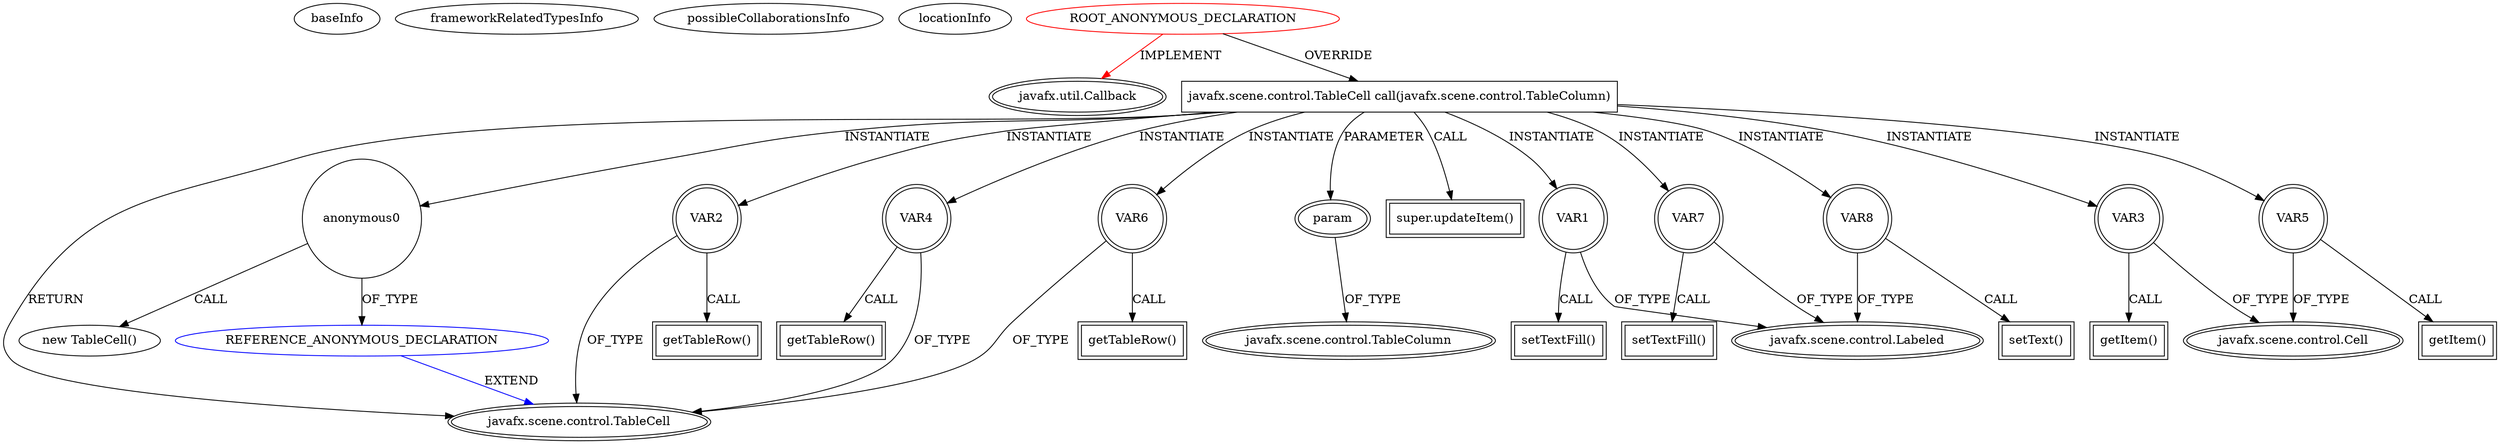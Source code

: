 digraph {
baseInfo[graphId=4535,category="extension_graph",isAnonymous=true,possibleRelation=true]
frameworkRelatedTypesInfo[0="javafx.util.Callback"]
possibleCollaborationsInfo[0="4535~OVERRIDING_METHOD_DECLARATION-INSTANTIATION-~javafx.util.Callback ~javafx.scene.control.TableCell ~true~true"]
locationInfo[projectName="tgregerson-lc3",filePath="/tgregerson-lc3/lc3-master/LC3Sim/src/lc3sim/ui/UIFXMain.java",contextSignature="javafx.util.Callback GetChangeHighlightedCellFactory()",graphId="4535"]
0[label="ROOT_ANONYMOUS_DECLARATION",vertexType="ROOT_ANONYMOUS_DECLARATION",isFrameworkType=false,color=red]
1[label="javafx.util.Callback",vertexType="FRAMEWORK_INTERFACE_TYPE",isFrameworkType=true,peripheries=2]
2[label="javafx.scene.control.TableCell call(javafx.scene.control.TableColumn)",vertexType="OVERRIDING_METHOD_DECLARATION",isFrameworkType=false,shape=box]
3[label="javafx.scene.control.TableCell",vertexType="FRAMEWORK_CLASS_TYPE",isFrameworkType=true,peripheries=2]
4[label="param",vertexType="PARAMETER_DECLARATION",isFrameworkType=true,peripheries=2]
5[label="javafx.scene.control.TableColumn",vertexType="FRAMEWORK_CLASS_TYPE",isFrameworkType=true,peripheries=2]
7[label="anonymous0",vertexType="VARIABLE_EXPRESION",isFrameworkType=false,shape=circle]
8[label="REFERENCE_ANONYMOUS_DECLARATION",vertexType="REFERENCE_ANONYMOUS_DECLARATION",isFrameworkType=false,color=blue]
6[label="new TableCell()",vertexType="CONSTRUCTOR_CALL",isFrameworkType=false]
10[label="super.updateItem()",vertexType="SUPER_CALL",isFrameworkType=true,peripheries=2,shape=box]
11[label="VAR1",vertexType="VARIABLE_EXPRESION",isFrameworkType=true,peripheries=2,shape=circle]
13[label="javafx.scene.control.Labeled",vertexType="FRAMEWORK_CLASS_TYPE",isFrameworkType=true,peripheries=2]
12[label="setTextFill()",vertexType="INSIDE_CALL",isFrameworkType=true,peripheries=2,shape=box]
14[label="VAR2",vertexType="VARIABLE_EXPRESION",isFrameworkType=true,peripheries=2,shape=circle]
15[label="getTableRow()",vertexType="INSIDE_CALL",isFrameworkType=true,peripheries=2,shape=box]
17[label="VAR3",vertexType="VARIABLE_EXPRESION",isFrameworkType=true,peripheries=2,shape=circle]
19[label="javafx.scene.control.Cell",vertexType="FRAMEWORK_CLASS_TYPE",isFrameworkType=true,peripheries=2]
18[label="getItem()",vertexType="INSIDE_CALL",isFrameworkType=true,peripheries=2,shape=box]
20[label="VAR4",vertexType="VARIABLE_EXPRESION",isFrameworkType=true,peripheries=2,shape=circle]
21[label="getTableRow()",vertexType="INSIDE_CALL",isFrameworkType=true,peripheries=2,shape=box]
23[label="VAR5",vertexType="VARIABLE_EXPRESION",isFrameworkType=true,peripheries=2,shape=circle]
24[label="getItem()",vertexType="INSIDE_CALL",isFrameworkType=true,peripheries=2,shape=box]
26[label="VAR6",vertexType="VARIABLE_EXPRESION",isFrameworkType=true,peripheries=2,shape=circle]
27[label="getTableRow()",vertexType="INSIDE_CALL",isFrameworkType=true,peripheries=2,shape=box]
29[label="VAR7",vertexType="VARIABLE_EXPRESION",isFrameworkType=true,peripheries=2,shape=circle]
30[label="setTextFill()",vertexType="INSIDE_CALL",isFrameworkType=true,peripheries=2,shape=box]
32[label="VAR8",vertexType="VARIABLE_EXPRESION",isFrameworkType=true,peripheries=2,shape=circle]
33[label="setText()",vertexType="INSIDE_CALL",isFrameworkType=true,peripheries=2,shape=box]
0->1[label="IMPLEMENT",color=red]
0->2[label="OVERRIDE"]
2->3[label="RETURN"]
4->5[label="OF_TYPE"]
2->4[label="PARAMETER"]
2->7[label="INSTANTIATE"]
8->3[label="EXTEND",color=blue]
7->8[label="OF_TYPE"]
7->6[label="CALL"]
2->10[label="CALL"]
2->11[label="INSTANTIATE"]
11->13[label="OF_TYPE"]
11->12[label="CALL"]
2->14[label="INSTANTIATE"]
14->3[label="OF_TYPE"]
14->15[label="CALL"]
2->17[label="INSTANTIATE"]
17->19[label="OF_TYPE"]
17->18[label="CALL"]
2->20[label="INSTANTIATE"]
20->3[label="OF_TYPE"]
20->21[label="CALL"]
2->23[label="INSTANTIATE"]
23->19[label="OF_TYPE"]
23->24[label="CALL"]
2->26[label="INSTANTIATE"]
26->3[label="OF_TYPE"]
26->27[label="CALL"]
2->29[label="INSTANTIATE"]
29->13[label="OF_TYPE"]
29->30[label="CALL"]
2->32[label="INSTANTIATE"]
32->13[label="OF_TYPE"]
32->33[label="CALL"]
}
